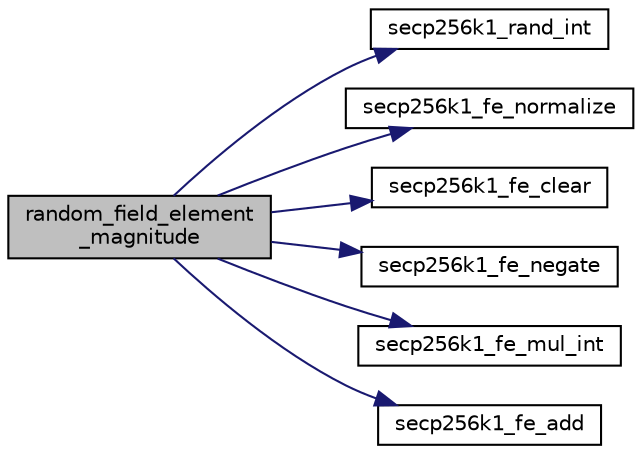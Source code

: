 digraph "random_field_element_magnitude"
{
  edge [fontname="Helvetica",fontsize="10",labelfontname="Helvetica",labelfontsize="10"];
  node [fontname="Helvetica",fontsize="10",shape=record];
  rankdir="LR";
  Node542 [label="random_field_element\l_magnitude",height=0.2,width=0.4,color="black", fillcolor="grey75", style="filled", fontcolor="black"];
  Node542 -> Node543 [color="midnightblue",fontsize="10",style="solid",fontname="Helvetica"];
  Node543 [label="secp256k1_rand_int",height=0.2,width=0.4,color="black", fillcolor="white", style="filled",URL="$dd/d0b/testrand_8h.html#a2e2064cdf87588f68f4ba3131f5d9353",tooltip="Generate a pseudorandom number in the range [0..range-1]. "];
  Node542 -> Node544 [color="midnightblue",fontsize="10",style="solid",fontname="Helvetica"];
  Node544 [label="secp256k1_fe_normalize",height=0.2,width=0.4,color="black", fillcolor="white", style="filled",URL="$d5/d5a/field_8h.html#a8e925e94d5a7330d2ae68f6642d0c7b9",tooltip="Field element module. "];
  Node542 -> Node545 [color="midnightblue",fontsize="10",style="solid",fontname="Helvetica"];
  Node545 [label="secp256k1_fe_clear",height=0.2,width=0.4,color="black", fillcolor="white", style="filled",URL="$d7/dfb/field__10x26__impl_8h.html#aa213f05a02544f894a8829f672b6e4ea"];
  Node542 -> Node546 [color="midnightblue",fontsize="10",style="solid",fontname="Helvetica"];
  Node546 [label="secp256k1_fe_negate",height=0.2,width=0.4,color="black", fillcolor="white", style="filled",URL="$d5/d5a/field_8h.html#a4543ff08a66fc870acd56c921f2b30f7",tooltip="Set a field element equal to the additive inverse of another. "];
  Node542 -> Node547 [color="midnightblue",fontsize="10",style="solid",fontname="Helvetica"];
  Node547 [label="secp256k1_fe_mul_int",height=0.2,width=0.4,color="black", fillcolor="white", style="filled",URL="$d5/d5a/field_8h.html#a3f7b55267ed0d5135530283da6314416",tooltip="Multiplies the passed field element with a small integer constant. "];
  Node542 -> Node548 [color="midnightblue",fontsize="10",style="solid",fontname="Helvetica"];
  Node548 [label="secp256k1_fe_add",height=0.2,width=0.4,color="black", fillcolor="white", style="filled",URL="$d5/d5a/field_8h.html#a7512f80b60598e4af89c004890880fc7",tooltip="Adds a field element to another. "];
}
